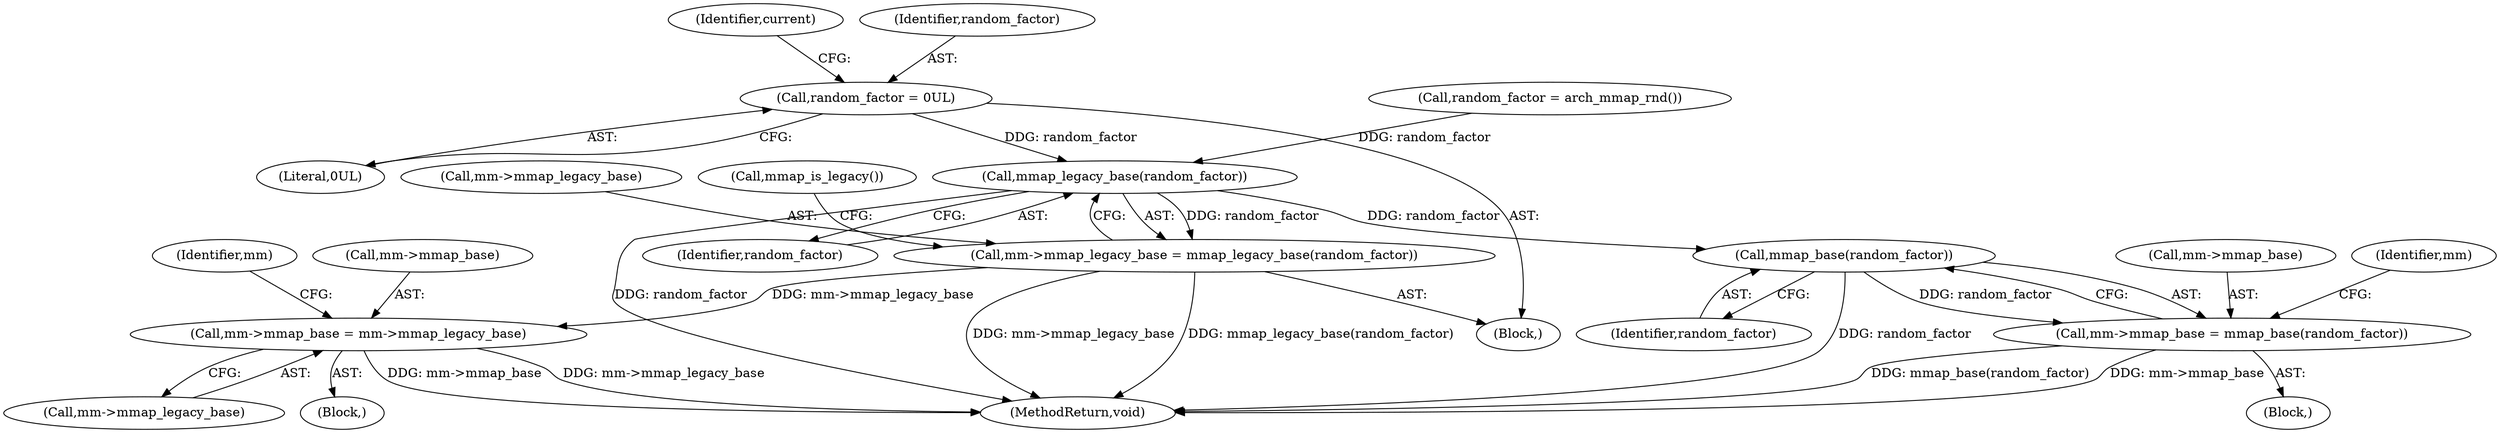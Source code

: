 digraph "1_linux_8b8addf891de8a00e4d39fc32f93f7c5eb8feceb@API" {
"1000104" [label="(Call,random_factor = 0UL)"];
"1000120" [label="(Call,mmap_legacy_base(random_factor))"];
"1000116" [label="(Call,mm->mmap_legacy_base = mmap_legacy_base(random_factor))"];
"1000125" [label="(Call,mm->mmap_base = mm->mmap_legacy_base)"];
"1000143" [label="(Call,mmap_base(random_factor))"];
"1000139" [label="(Call,mm->mmap_base = mmap_base(random_factor))"];
"1000139" [label="(Call,mm->mmap_base = mmap_base(random_factor))"];
"1000126" [label="(Call,mm->mmap_base)"];
"1000143" [label="(Call,mmap_base(random_factor))"];
"1000104" [label="(Call,random_factor = 0UL)"];
"1000117" [label="(Call,mm->mmap_legacy_base)"];
"1000140" [label="(Call,mm->mmap_base)"];
"1000110" [label="(Identifier,current)"];
"1000113" [label="(Call,random_factor = arch_mmap_rnd())"];
"1000120" [label="(Call,mmap_legacy_base(random_factor))"];
"1000138" [label="(Block,)"];
"1000147" [label="(Identifier,mm)"];
"1000124" [label="(Block,)"];
"1000129" [label="(Call,mm->mmap_legacy_base)"];
"1000125" [label="(Call,mm->mmap_base = mm->mmap_legacy_base)"];
"1000106" [label="(Literal,0UL)"];
"1000102" [label="(Block,)"];
"1000116" [label="(Call,mm->mmap_legacy_base = mmap_legacy_base(random_factor))"];
"1000134" [label="(Identifier,mm)"];
"1000105" [label="(Identifier,random_factor)"];
"1000150" [label="(MethodReturn,void)"];
"1000121" [label="(Identifier,random_factor)"];
"1000123" [label="(Call,mmap_is_legacy())"];
"1000144" [label="(Identifier,random_factor)"];
"1000104" -> "1000102"  [label="AST: "];
"1000104" -> "1000106"  [label="CFG: "];
"1000105" -> "1000104"  [label="AST: "];
"1000106" -> "1000104"  [label="AST: "];
"1000110" -> "1000104"  [label="CFG: "];
"1000104" -> "1000120"  [label="DDG: random_factor"];
"1000120" -> "1000116"  [label="AST: "];
"1000120" -> "1000121"  [label="CFG: "];
"1000121" -> "1000120"  [label="AST: "];
"1000116" -> "1000120"  [label="CFG: "];
"1000120" -> "1000150"  [label="DDG: random_factor"];
"1000120" -> "1000116"  [label="DDG: random_factor"];
"1000113" -> "1000120"  [label="DDG: random_factor"];
"1000120" -> "1000143"  [label="DDG: random_factor"];
"1000116" -> "1000102"  [label="AST: "];
"1000117" -> "1000116"  [label="AST: "];
"1000123" -> "1000116"  [label="CFG: "];
"1000116" -> "1000150"  [label="DDG: mm->mmap_legacy_base"];
"1000116" -> "1000150"  [label="DDG: mmap_legacy_base(random_factor)"];
"1000116" -> "1000125"  [label="DDG: mm->mmap_legacy_base"];
"1000125" -> "1000124"  [label="AST: "];
"1000125" -> "1000129"  [label="CFG: "];
"1000126" -> "1000125"  [label="AST: "];
"1000129" -> "1000125"  [label="AST: "];
"1000134" -> "1000125"  [label="CFG: "];
"1000125" -> "1000150"  [label="DDG: mm->mmap_base"];
"1000125" -> "1000150"  [label="DDG: mm->mmap_legacy_base"];
"1000143" -> "1000139"  [label="AST: "];
"1000143" -> "1000144"  [label="CFG: "];
"1000144" -> "1000143"  [label="AST: "];
"1000139" -> "1000143"  [label="CFG: "];
"1000143" -> "1000150"  [label="DDG: random_factor"];
"1000143" -> "1000139"  [label="DDG: random_factor"];
"1000139" -> "1000138"  [label="AST: "];
"1000140" -> "1000139"  [label="AST: "];
"1000147" -> "1000139"  [label="CFG: "];
"1000139" -> "1000150"  [label="DDG: mm->mmap_base"];
"1000139" -> "1000150"  [label="DDG: mmap_base(random_factor)"];
}
